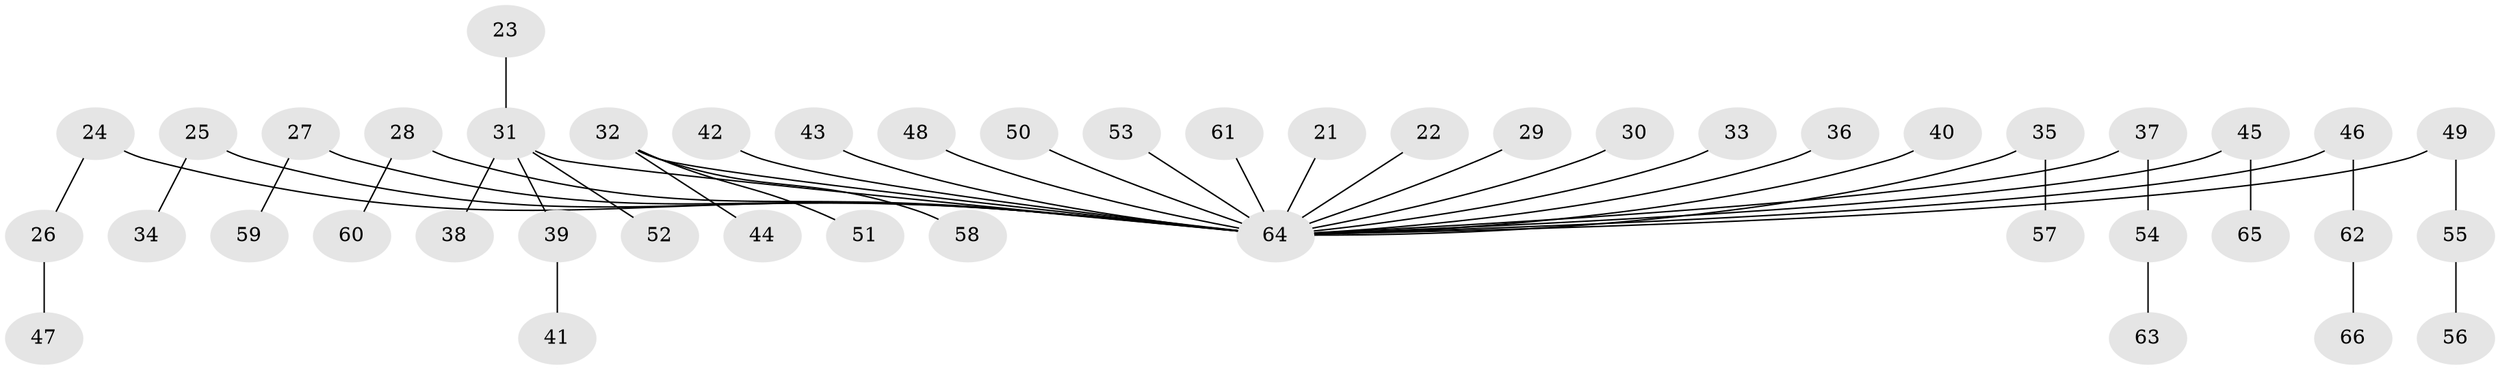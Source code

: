 // original degree distribution, {7: 0.030303030303030304, 3: 0.09090909090909091, 6: 0.015151515151515152, 2: 0.2878787878787879, 4: 0.06060606060606061, 1: 0.5, 5: 0.015151515151515152}
// Generated by graph-tools (version 1.1) at 2025/55/03/04/25 21:55:52]
// undirected, 46 vertices, 45 edges
graph export_dot {
graph [start="1"]
  node [color=gray90,style=filled];
  21;
  22;
  23;
  24;
  25;
  26;
  27;
  28;
  29;
  30;
  31 [super="+10"];
  32 [super="+2+5+12"];
  33;
  34;
  35;
  36;
  37;
  38;
  39;
  40;
  41;
  42;
  43;
  44;
  45;
  46;
  47;
  48;
  49;
  50;
  51;
  52;
  53;
  54;
  55;
  56;
  57;
  58;
  59;
  60;
  61;
  62;
  63;
  64 [super="+16+17+20"];
  65;
  66;
  21 -- 64;
  22 -- 64;
  23 -- 31;
  24 -- 26;
  24 -- 64;
  25 -- 34;
  25 -- 64;
  26 -- 47;
  27 -- 59;
  27 -- 64;
  28 -- 60;
  28 -- 64;
  29 -- 64;
  30 -- 64;
  31 -- 38;
  31 -- 39;
  31 -- 52;
  31 -- 64;
  32 -- 58;
  32 -- 51;
  32 -- 44;
  32 -- 64;
  33 -- 64;
  35 -- 57;
  35 -- 64;
  36 -- 64;
  37 -- 54;
  37 -- 64;
  39 -- 41;
  40 -- 64;
  42 -- 64;
  43 -- 64;
  45 -- 65;
  45 -- 64;
  46 -- 62;
  46 -- 64;
  48 -- 64;
  49 -- 55;
  49 -- 64;
  50 -- 64;
  53 -- 64;
  54 -- 63;
  55 -- 56;
  61 -- 64;
  62 -- 66;
}
